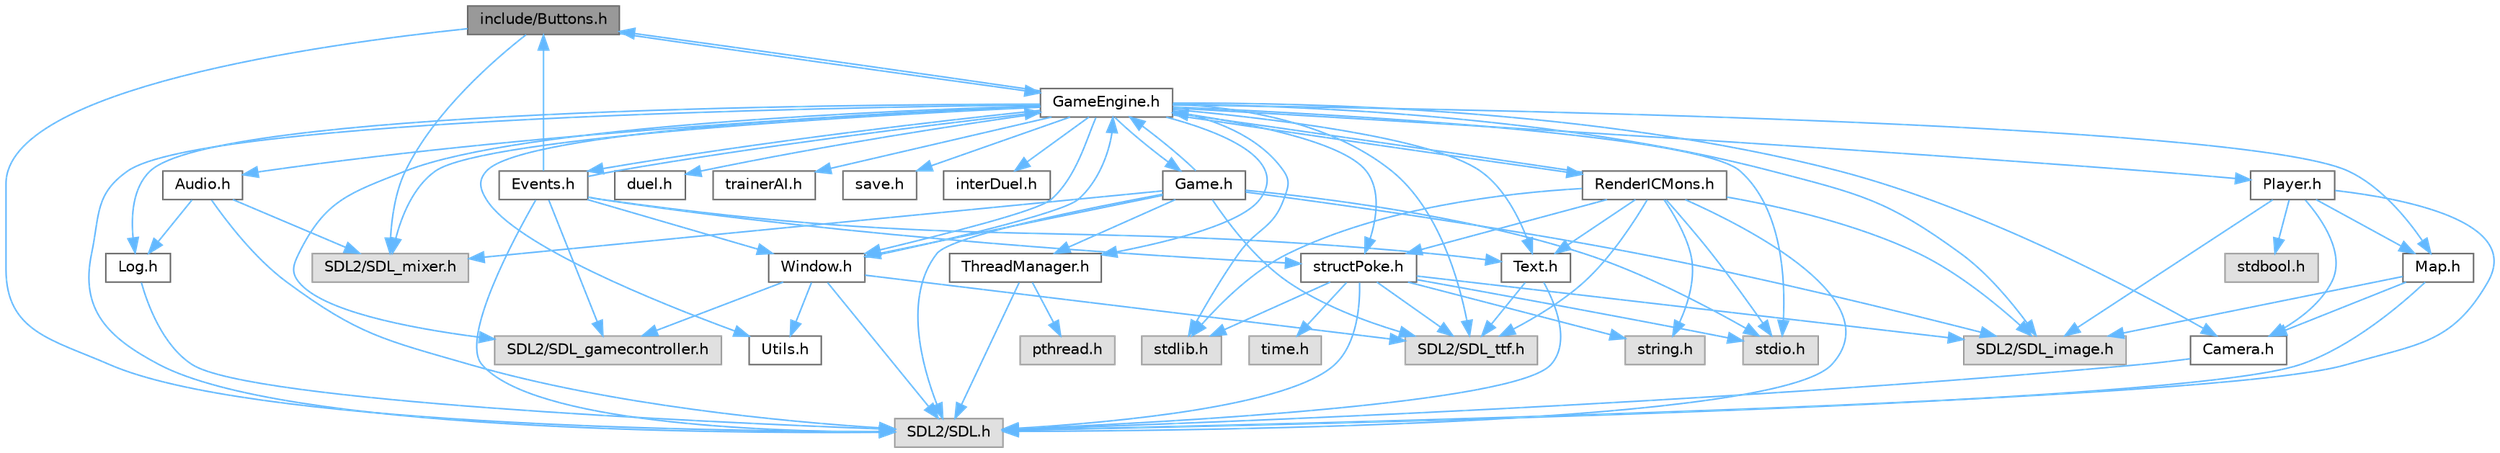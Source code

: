 digraph "include/Buttons.h"
{
 // LATEX_PDF_SIZE
  bgcolor="transparent";
  edge [fontname=Helvetica,fontsize=10,labelfontname=Helvetica,labelfontsize=10];
  node [fontname=Helvetica,fontsize=10,shape=box,height=0.2,width=0.4];
  Node1 [id="Node000001",label="include/Buttons.h",height=0.2,width=0.4,color="gray40", fillcolor="grey60", style="filled", fontcolor="black",tooltip=" "];
  Node1 -> Node2 [id="edge82_Node000001_Node000002",color="steelblue1",style="solid",tooltip=" "];
  Node2 [id="Node000002",label="SDL2/SDL.h",height=0.2,width=0.4,color="grey60", fillcolor="#E0E0E0", style="filled",tooltip=" "];
  Node1 -> Node3 [id="edge83_Node000001_Node000003",color="steelblue1",style="solid",tooltip=" "];
  Node3 [id="Node000003",label="SDL2/SDL_mixer.h",height=0.2,width=0.4,color="grey60", fillcolor="#E0E0E0", style="filled",tooltip=" "];
  Node1 -> Node4 [id="edge84_Node000001_Node000004",color="steelblue1",style="solid",tooltip=" "];
  Node4 [id="Node000004",label="GameEngine.h",height=0.2,width=0.4,color="grey40", fillcolor="white", style="filled",URL="$d7/d1f/GameEngine_8h.html",tooltip=" "];
  Node4 -> Node2 [id="edge85_Node000004_Node000002",color="steelblue1",style="solid",tooltip=" "];
  Node4 -> Node3 [id="edge86_Node000004_Node000003",color="steelblue1",style="solid",tooltip=" "];
  Node4 -> Node5 [id="edge87_Node000004_Node000005",color="steelblue1",style="solid",tooltip=" "];
  Node5 [id="Node000005",label="SDL2/SDL_image.h",height=0.2,width=0.4,color="grey60", fillcolor="#E0E0E0", style="filled",tooltip=" "];
  Node4 -> Node6 [id="edge88_Node000004_Node000006",color="steelblue1",style="solid",tooltip=" "];
  Node6 [id="Node000006",label="SDL2/SDL_ttf.h",height=0.2,width=0.4,color="grey60", fillcolor="#E0E0E0", style="filled",tooltip=" "];
  Node4 -> Node7 [id="edge89_Node000004_Node000007",color="steelblue1",style="solid",tooltip=" "];
  Node7 [id="Node000007",label="SDL2/SDL_gamecontroller.h",height=0.2,width=0.4,color="grey60", fillcolor="#E0E0E0", style="filled",tooltip=" "];
  Node4 -> Node8 [id="edge90_Node000004_Node000008",color="steelblue1",style="solid",tooltip=" "];
  Node8 [id="Node000008",label="stdio.h",height=0.2,width=0.4,color="grey60", fillcolor="#E0E0E0", style="filled",tooltip=" "];
  Node4 -> Node9 [id="edge91_Node000004_Node000009",color="steelblue1",style="solid",tooltip=" "];
  Node9 [id="Node000009",label="stdlib.h",height=0.2,width=0.4,color="grey60", fillcolor="#E0E0E0", style="filled",tooltip=" "];
  Node4 -> Node10 [id="edge92_Node000004_Node000010",color="steelblue1",style="solid",tooltip=" "];
  Node10 [id="Node000010",label="Log.h",height=0.2,width=0.4,color="grey40", fillcolor="white", style="filled",URL="$d1/d45/Log_8h.html",tooltip=" "];
  Node10 -> Node2 [id="edge93_Node000010_Node000002",color="steelblue1",style="solid",tooltip=" "];
  Node4 -> Node11 [id="edge94_Node000004_Node000011",color="steelblue1",style="solid",tooltip=" "];
  Node11 [id="Node000011",label="Audio.h",height=0.2,width=0.4,color="grey40", fillcolor="white", style="filled",URL="$d8/daa/Audio_8h.html",tooltip=" "];
  Node11 -> Node10 [id="edge95_Node000011_Node000010",color="steelblue1",style="solid",tooltip=" "];
  Node11 -> Node3 [id="edge96_Node000011_Node000003",color="steelblue1",style="solid",tooltip=" "];
  Node11 -> Node2 [id="edge97_Node000011_Node000002",color="steelblue1",style="solid",tooltip=" "];
  Node4 -> Node1 [id="edge98_Node000004_Node000001",color="steelblue1",style="solid",tooltip=" "];
  Node4 -> Node12 [id="edge99_Node000004_Node000012",color="steelblue1",style="solid",tooltip=" "];
  Node12 [id="Node000012",label="structPoke.h",height=0.2,width=0.4,color="grey40", fillcolor="white", style="filled",URL="$da/d71/structPoke_8h.html",tooltip=" "];
  Node12 -> Node8 [id="edge100_Node000012_Node000008",color="steelblue1",style="solid",tooltip=" "];
  Node12 -> Node9 [id="edge101_Node000012_Node000009",color="steelblue1",style="solid",tooltip=" "];
  Node12 -> Node13 [id="edge102_Node000012_Node000013",color="steelblue1",style="solid",tooltip=" "];
  Node13 [id="Node000013",label="time.h",height=0.2,width=0.4,color="grey60", fillcolor="#E0E0E0", style="filled",tooltip=" "];
  Node12 -> Node14 [id="edge103_Node000012_Node000014",color="steelblue1",style="solid",tooltip=" "];
  Node14 [id="Node000014",label="string.h",height=0.2,width=0.4,color="grey60", fillcolor="#E0E0E0", style="filled",tooltip=" "];
  Node12 -> Node2 [id="edge104_Node000012_Node000002",color="steelblue1",style="solid",tooltip=" "];
  Node12 -> Node5 [id="edge105_Node000012_Node000005",color="steelblue1",style="solid",tooltip=" "];
  Node12 -> Node6 [id="edge106_Node000012_Node000006",color="steelblue1",style="solid",tooltip=" "];
  Node4 -> Node15 [id="edge107_Node000004_Node000015",color="steelblue1",style="solid",tooltip=" "];
  Node15 [id="Node000015",label="duel.h",height=0.2,width=0.4,color="grey40", fillcolor="white", style="filled",URL="$d6/d8e/duel_8h.html",tooltip=" "];
  Node4 -> Node16 [id="edge108_Node000004_Node000016",color="steelblue1",style="solid",tooltip=" "];
  Node16 [id="Node000016",label="trainerAI.h",height=0.2,width=0.4,color="grey40", fillcolor="white", style="filled",URL="$df/d27/trainerAI_8h.html",tooltip=" "];
  Node4 -> Node17 [id="edge109_Node000004_Node000017",color="steelblue1",style="solid",tooltip=" "];
  Node17 [id="Node000017",label="save.h",height=0.2,width=0.4,color="grey40", fillcolor="white", style="filled",URL="$d5/d5e/save_8h.html",tooltip="Save the player's data in a file."];
  Node4 -> Node18 [id="edge110_Node000004_Node000018",color="steelblue1",style="solid",tooltip=" "];
  Node18 [id="Node000018",label="interDuel.h",height=0.2,width=0.4,color="grey40", fillcolor="white", style="filled",URL="$da/d1d/interDuel_8h.html",tooltip=" "];
  Node4 -> Node19 [id="edge111_Node000004_Node000019",color="steelblue1",style="solid",tooltip=" "];
  Node19 [id="Node000019",label="Utils.h",height=0.2,width=0.4,color="grey40", fillcolor="white", style="filled",URL="$d9/ded/Utils_8h.html",tooltip=" "];
  Node4 -> Node20 [id="edge112_Node000004_Node000020",color="steelblue1",style="solid",tooltip=" "];
  Node20 [id="Node000020",label="Text.h",height=0.2,width=0.4,color="grey40", fillcolor="white", style="filled",URL="$d6/d35/Text_8h.html",tooltip=" "];
  Node20 -> Node2 [id="edge113_Node000020_Node000002",color="steelblue1",style="solid",tooltip=" "];
  Node20 -> Node6 [id="edge114_Node000020_Node000006",color="steelblue1",style="solid",tooltip=" "];
  Node4 -> Node21 [id="edge115_Node000004_Node000021",color="steelblue1",style="solid",tooltip=" "];
  Node21 [id="Node000021",label="Window.h",height=0.2,width=0.4,color="grey40", fillcolor="white", style="filled",URL="$d3/ded/Window_8h.html",tooltip=" "];
  Node21 -> Node2 [id="edge116_Node000021_Node000002",color="steelblue1",style="solid",tooltip=" "];
  Node21 -> Node6 [id="edge117_Node000021_Node000006",color="steelblue1",style="solid",tooltip=" "];
  Node21 -> Node7 [id="edge118_Node000021_Node000007",color="steelblue1",style="solid",tooltip=" "];
  Node21 -> Node4 [id="edge119_Node000021_Node000004",color="steelblue1",style="solid",tooltip=" "];
  Node21 -> Node19 [id="edge120_Node000021_Node000019",color="steelblue1",style="solid",tooltip=" "];
  Node4 -> Node22 [id="edge121_Node000004_Node000022",color="steelblue1",style="solid",tooltip=" "];
  Node22 [id="Node000022",label="Map.h",height=0.2,width=0.4,color="grey40", fillcolor="white", style="filled",URL="$df/d79/Map_8h.html",tooltip=" "];
  Node22 -> Node2 [id="edge122_Node000022_Node000002",color="steelblue1",style="solid",tooltip=" "];
  Node22 -> Node5 [id="edge123_Node000022_Node000005",color="steelblue1",style="solid",tooltip=" "];
  Node22 -> Node23 [id="edge124_Node000022_Node000023",color="steelblue1",style="solid",tooltip=" "];
  Node23 [id="Node000023",label="Camera.h",height=0.2,width=0.4,color="grey40", fillcolor="white", style="filled",URL="$dd/de4/Camera_8h.html",tooltip=" "];
  Node23 -> Node2 [id="edge125_Node000023_Node000002",color="steelblue1",style="solid",tooltip=" "];
  Node4 -> Node24 [id="edge126_Node000004_Node000024",color="steelblue1",style="solid",tooltip=" "];
  Node24 [id="Node000024",label="Player.h",height=0.2,width=0.4,color="grey40", fillcolor="white", style="filled",URL="$da/dbf/Player_8h.html",tooltip=" "];
  Node24 -> Node2 [id="edge127_Node000024_Node000002",color="steelblue1",style="solid",tooltip=" "];
  Node24 -> Node5 [id="edge128_Node000024_Node000005",color="steelblue1",style="solid",tooltip=" "];
  Node24 -> Node22 [id="edge129_Node000024_Node000022",color="steelblue1",style="solid",tooltip=" "];
  Node24 -> Node23 [id="edge130_Node000024_Node000023",color="steelblue1",style="solid",tooltip=" "];
  Node24 -> Node25 [id="edge131_Node000024_Node000025",color="steelblue1",style="solid",tooltip=" "];
  Node25 [id="Node000025",label="stdbool.h",height=0.2,width=0.4,color="grey60", fillcolor="#E0E0E0", style="filled",tooltip=" "];
  Node4 -> Node23 [id="edge132_Node000004_Node000023",color="steelblue1",style="solid",tooltip=" "];
  Node4 -> Node26 [id="edge133_Node000004_Node000026",color="steelblue1",style="solid",tooltip=" "];
  Node26 [id="Node000026",label="ThreadManager.h",height=0.2,width=0.4,color="grey40", fillcolor="white", style="filled",URL="$d0/daa/ThreadManager_8h.html",tooltip=" "];
  Node26 -> Node27 [id="edge134_Node000026_Node000027",color="steelblue1",style="solid",tooltip=" "];
  Node27 [id="Node000027",label="pthread.h",height=0.2,width=0.4,color="grey60", fillcolor="#E0E0E0", style="filled",tooltip=" "];
  Node26 -> Node2 [id="edge135_Node000026_Node000002",color="steelblue1",style="solid",tooltip=" "];
  Node4 -> Node28 [id="edge136_Node000004_Node000028",color="steelblue1",style="solid",tooltip=" "];
  Node28 [id="Node000028",label="Game.h",height=0.2,width=0.4,color="grey40", fillcolor="white", style="filled",URL="$d3/d5f/Game_8h.html",tooltip=" "];
  Node28 -> Node2 [id="edge137_Node000028_Node000002",color="steelblue1",style="solid",tooltip=" "];
  Node28 -> Node3 [id="edge138_Node000028_Node000003",color="steelblue1",style="solid",tooltip=" "];
  Node28 -> Node5 [id="edge139_Node000028_Node000005",color="steelblue1",style="solid",tooltip=" "];
  Node28 -> Node6 [id="edge140_Node000028_Node000006",color="steelblue1",style="solid",tooltip=" "];
  Node28 -> Node8 [id="edge141_Node000028_Node000008",color="steelblue1",style="solid",tooltip=" "];
  Node28 -> Node21 [id="edge142_Node000028_Node000021",color="steelblue1",style="solid",tooltip=" "];
  Node28 -> Node4 [id="edge143_Node000028_Node000004",color="steelblue1",style="solid",tooltip=" "];
  Node28 -> Node26 [id="edge144_Node000028_Node000026",color="steelblue1",style="solid",tooltip=" "];
  Node4 -> Node29 [id="edge145_Node000004_Node000029",color="steelblue1",style="solid",tooltip=" "];
  Node29 [id="Node000029",label="Events.h",height=0.2,width=0.4,color="grey40", fillcolor="white", style="filled",URL="$d0/dbb/Events_8h.html",tooltip=" "];
  Node29 -> Node4 [id="edge146_Node000029_Node000004",color="steelblue1",style="solid",tooltip=" "];
  Node29 -> Node21 [id="edge147_Node000029_Node000021",color="steelblue1",style="solid",tooltip=" "];
  Node29 -> Node1 [id="edge148_Node000029_Node000001",color="steelblue1",style="solid",tooltip=" "];
  Node29 -> Node20 [id="edge149_Node000029_Node000020",color="steelblue1",style="solid",tooltip=" "];
  Node29 -> Node12 [id="edge150_Node000029_Node000012",color="steelblue1",style="solid",tooltip=" "];
  Node29 -> Node2 [id="edge151_Node000029_Node000002",color="steelblue1",style="solid",tooltip=" "];
  Node29 -> Node7 [id="edge152_Node000029_Node000007",color="steelblue1",style="solid",tooltip=" "];
  Node4 -> Node30 [id="edge153_Node000004_Node000030",color="steelblue1",style="solid",tooltip=" "];
  Node30 [id="Node000030",label="RenderICMons.h",height=0.2,width=0.4,color="grey40", fillcolor="white", style="filled",URL="$d2/d98/RenderICMons_8h.html",tooltip=" "];
  Node30 -> Node2 [id="edge154_Node000030_Node000002",color="steelblue1",style="solid",tooltip=" "];
  Node30 -> Node5 [id="edge155_Node000030_Node000005",color="steelblue1",style="solid",tooltip=" "];
  Node30 -> Node6 [id="edge156_Node000030_Node000006",color="steelblue1",style="solid",tooltip=" "];
  Node30 -> Node8 [id="edge157_Node000030_Node000008",color="steelblue1",style="solid",tooltip=" "];
  Node30 -> Node9 [id="edge158_Node000030_Node000009",color="steelblue1",style="solid",tooltip=" "];
  Node30 -> Node14 [id="edge159_Node000030_Node000014",color="steelblue1",style="solid",tooltip=" "];
  Node30 -> Node4 [id="edge160_Node000030_Node000004",color="steelblue1",style="solid",tooltip=" "];
  Node30 -> Node20 [id="edge161_Node000030_Node000020",color="steelblue1",style="solid",tooltip=" "];
  Node30 -> Node12 [id="edge162_Node000030_Node000012",color="steelblue1",style="solid",tooltip=" "];
}

